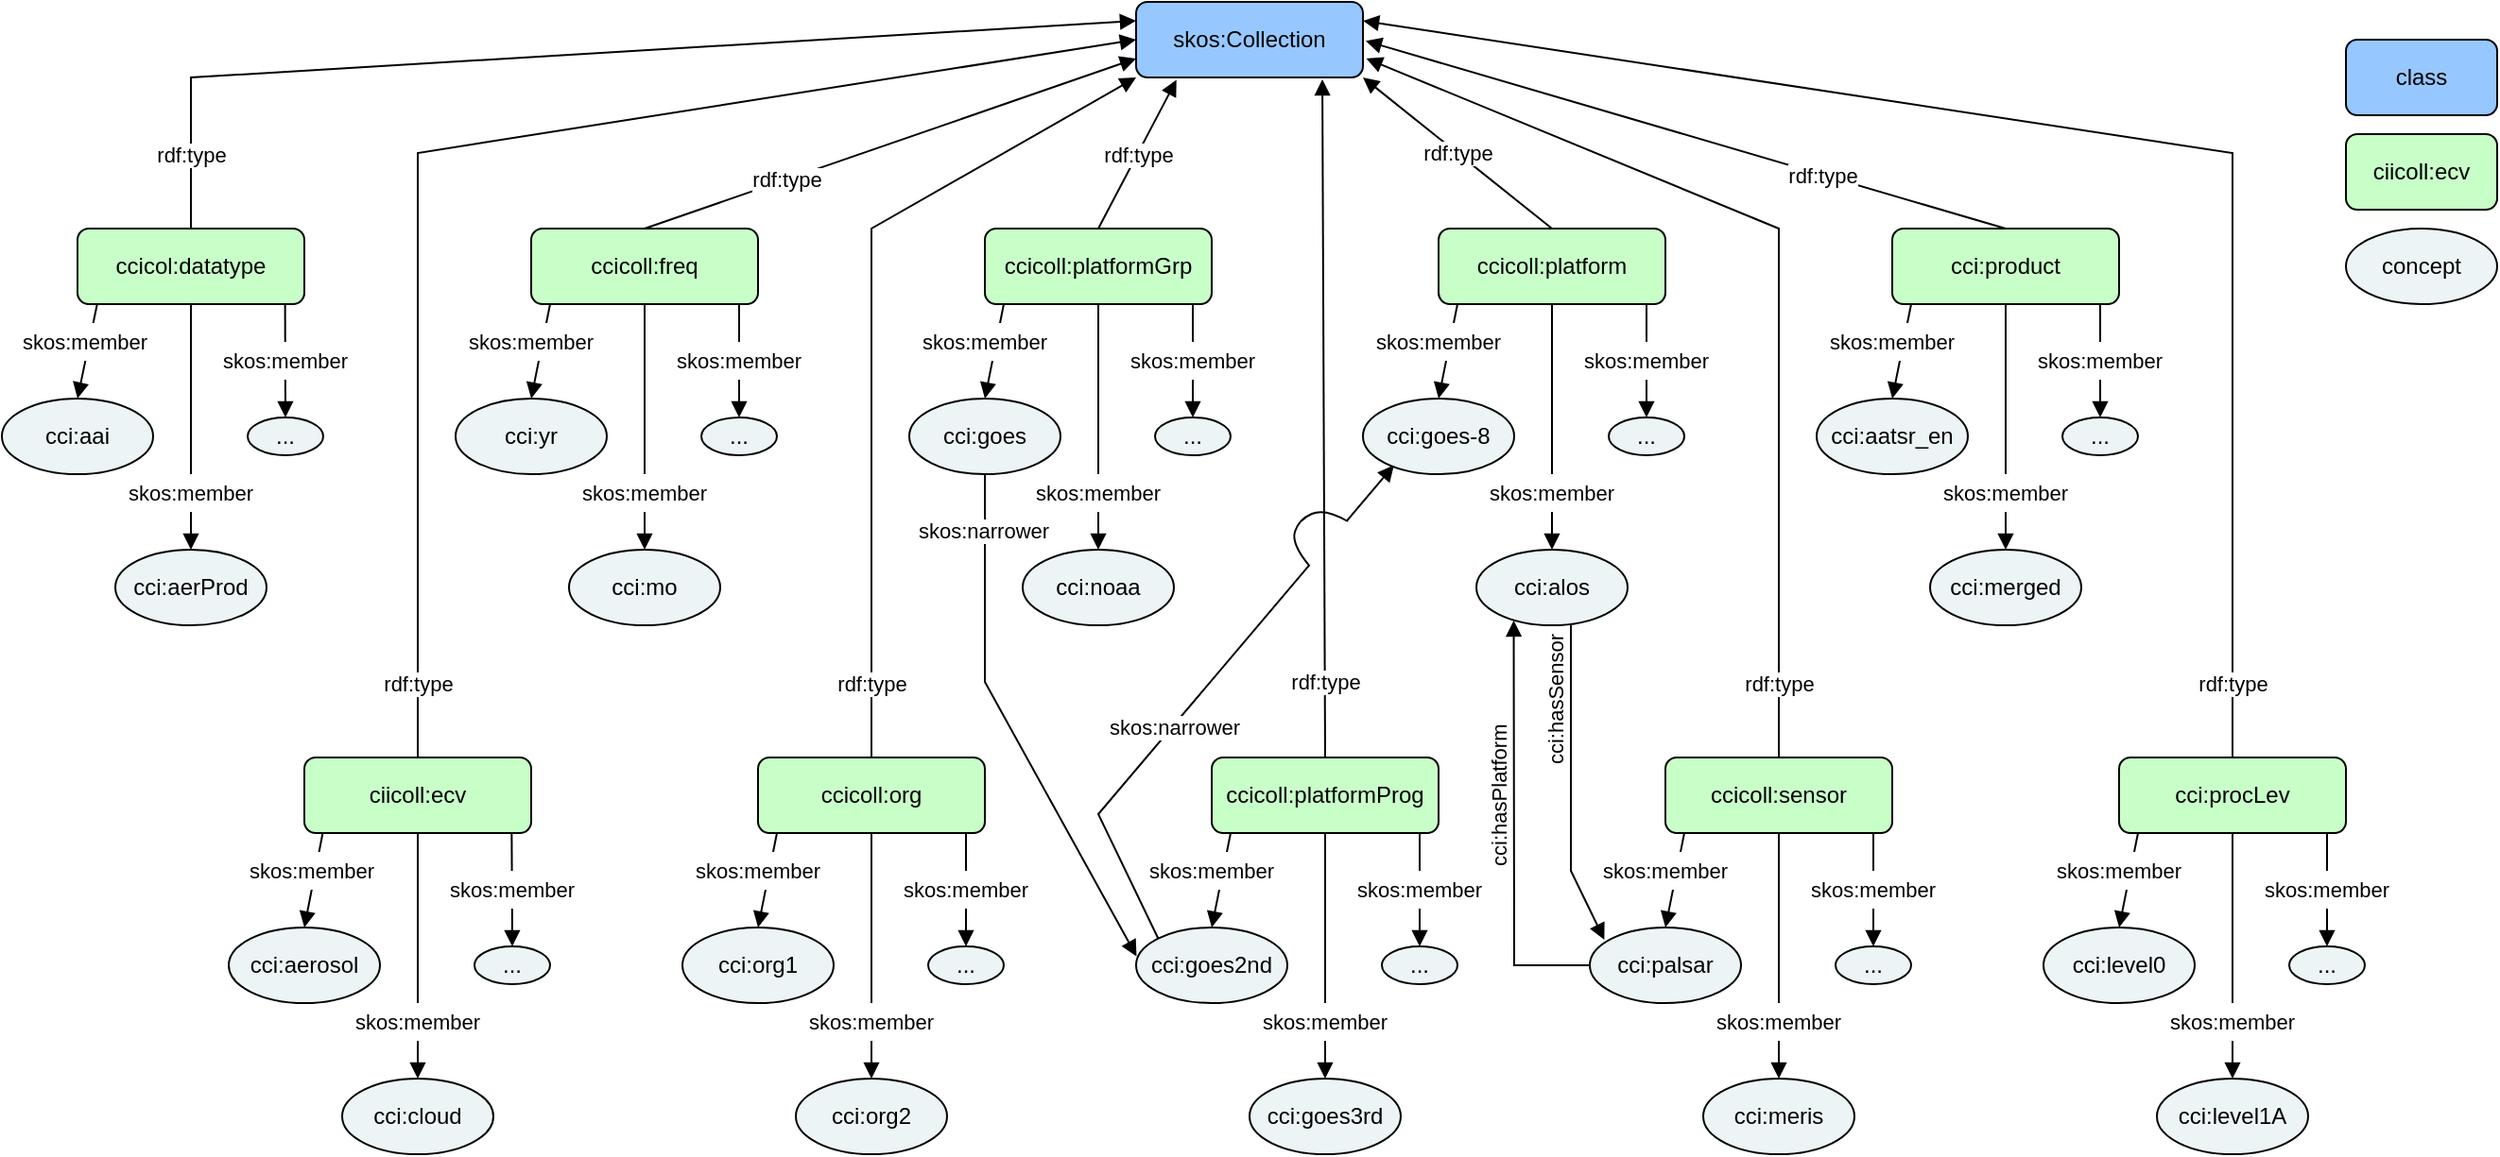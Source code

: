 <mxfile version="26.0.4">
  <diagram name="Page-1" id="fe-s1pJZxnSEh3EJl0vz">
    <mxGraphModel dx="330" dy="236" grid="1" gridSize="10" guides="1" tooltips="1" connect="1" arrows="1" fold="1" page="1" pageScale="1" pageWidth="827" pageHeight="1169" math="0" shadow="0">
      <root>
        <mxCell id="0" />
        <mxCell id="1" parent="0" />
        <mxCell id="W_-8isnoSscy5vpfYAB7-23" value="" style="endArrow=block;html=1;rounded=0;endFill=1;entryX=0.205;entryY=0.882;entryDx=0;entryDy=0;entryPerimeter=0;exitX=0;exitY=0;exitDx=0;exitDy=0;" parent="1" source="omx6cYXq1KbR5YKUjZEp-150" target="omx6cYXq1KbR5YKUjZEp-126" edge="1">
          <mxGeometry width="50" height="50" relative="1" as="geometry">
            <mxPoint x="730" y="340" as="sourcePoint" />
            <mxPoint x="780" y="290" as="targetPoint" />
            <Array as="points">
              <mxPoint x="620" y="430" />
            </Array>
          </mxGeometry>
        </mxCell>
        <mxCell id="W_-8isnoSscy5vpfYAB7-24" value="skos:narrower" style="edgeLabel;html=1;align=center;verticalAlign=middle;resizable=0;points=[];" parent="W_-8isnoSscy5vpfYAB7-23" vertex="1" connectable="0">
          <mxGeometry x="-0.211" y="1" relative="1" as="geometry">
            <mxPoint x="7" y="-6" as="offset" />
          </mxGeometry>
        </mxCell>
        <mxCell id="N7P13DJSQ68SJPg9iMyU-1" value="" style="rounded=0;whiteSpace=wrap;html=1;strokeColor=#FFFFFF;rotation=40;" parent="1" vertex="1">
          <mxGeometry x="736.57" y="271.78" width="10.43" height="30" as="geometry" />
        </mxCell>
        <mxCell id="omx6cYXq1KbR5YKUjZEp-2" value="skos:Collection" style="rounded=1;whiteSpace=wrap;html=1;fillColor=light-dark(#96c8ff, #214c7b);" parent="1" vertex="1">
          <mxGeometry x="640" width="120" height="40" as="geometry" />
        </mxCell>
        <mxCell id="omx6cYXq1KbR5YKUjZEp-167" value="" style="group" parent="1" vertex="1" connectable="0">
          <mxGeometry x="160" y="400" width="190" height="210" as="geometry" />
        </mxCell>
        <mxCell id="omx6cYXq1KbR5YKUjZEp-4" value="ciicoll:ecv" style="rounded=1;whiteSpace=wrap;html=1;fillColor=light-dark(#c8ffc8, #1f2f1e);strokeColor=light-dark(#000000, #446e2c);" parent="omx6cYXq1KbR5YKUjZEp-167" vertex="1">
          <mxGeometry x="40" width="120" height="40" as="geometry" />
        </mxCell>
        <mxCell id="omx6cYXq1KbR5YKUjZEp-92" value="" style="endArrow=block;html=1;rounded=0;entryX=0.5;entryY=0;entryDx=0;entryDy=0;endFill=1;exitX=0.914;exitY=0.992;exitDx=0;exitDy=0;exitPerimeter=0;" parent="omx6cYXq1KbR5YKUjZEp-167" source="omx6cYXq1KbR5YKUjZEp-4" target="omx6cYXq1KbR5YKUjZEp-89" edge="1">
          <mxGeometry width="50" height="50" relative="1" as="geometry">
            <mxPoint x="143" y="40" as="sourcePoint" />
            <mxPoint x="130" y="90" as="targetPoint" />
          </mxGeometry>
        </mxCell>
        <mxCell id="omx6cYXq1KbR5YKUjZEp-91" value="" style="endArrow=block;html=1;rounded=0;exitX=0.5;exitY=1;exitDx=0;exitDy=0;entryX=0.5;entryY=0;entryDx=0;entryDy=0;endFill=1;" parent="omx6cYXq1KbR5YKUjZEp-167" source="omx6cYXq1KbR5YKUjZEp-4" target="omx6cYXq1KbR5YKUjZEp-87" edge="1">
          <mxGeometry width="50" height="50" relative="1" as="geometry">
            <mxPoint x="63" y="50" as="sourcePoint" />
            <mxPoint x="50" y="100" as="targetPoint" />
            <Array as="points" />
          </mxGeometry>
        </mxCell>
        <mxCell id="omx6cYXq1KbR5YKUjZEp-90" value="" style="endArrow=block;html=1;rounded=0;entryX=0.5;entryY=0;entryDx=0;entryDy=0;endFill=1;exitX=0.081;exitY=1;exitDx=0;exitDy=0;exitPerimeter=0;" parent="omx6cYXq1KbR5YKUjZEp-167" source="omx6cYXq1KbR5YKUjZEp-4" target="omx6cYXq1KbR5YKUjZEp-88" edge="1">
          <mxGeometry width="50" height="50" relative="1" as="geometry">
            <mxPoint x="50" y="60" as="sourcePoint" />
            <mxPoint x="680" y="260" as="targetPoint" />
          </mxGeometry>
        </mxCell>
        <mxCell id="omx6cYXq1KbR5YKUjZEp-86" value="" style="group" parent="omx6cYXq1KbR5YKUjZEp-167" vertex="1" connectable="0">
          <mxGeometry y="50" width="190" height="160" as="geometry" />
        </mxCell>
        <mxCell id="omx6cYXq1KbR5YKUjZEp-87" value="cci:cloud" style="ellipse;whiteSpace=wrap;html=1;fillColor=light-dark(#edf4f6, #ededed);" parent="omx6cYXq1KbR5YKUjZEp-86" vertex="1">
          <mxGeometry x="60" y="120" width="80" height="40" as="geometry" />
        </mxCell>
        <mxCell id="omx6cYXq1KbR5YKUjZEp-88" value="cci:aerosol" style="ellipse;whiteSpace=wrap;html=1;fillColor=light-dark(#edf4f6, #ededed);" parent="omx6cYXq1KbR5YKUjZEp-86" vertex="1">
          <mxGeometry y="40" width="80" height="40" as="geometry" />
        </mxCell>
        <mxCell id="omx6cYXq1KbR5YKUjZEp-89" value="..." style="ellipse;whiteSpace=wrap;html=1;fillColor=light-dark(#edf4f6, #ededed);" parent="omx6cYXq1KbR5YKUjZEp-86" vertex="1">
          <mxGeometry x="130" y="50" width="40" height="20" as="geometry" />
        </mxCell>
        <mxCell id="omx6cYXq1KbR5YKUjZEp-93" value="&lt;font style=&quot;font-size: 11px;&quot;&gt;skos:member&lt;/font&gt;" style="text;html=1;align=center;verticalAlign=middle;whiteSpace=wrap;rounded=0;fillColor=default;" parent="omx6cYXq1KbR5YKUjZEp-86" vertex="1">
          <mxGeometry x="4" width="80" height="20" as="geometry" />
        </mxCell>
        <mxCell id="omx6cYXq1KbR5YKUjZEp-94" value="&lt;font style=&quot;font-size: 11px;&quot;&gt;skos:member&lt;/font&gt;" style="text;html=1;align=center;verticalAlign=middle;whiteSpace=wrap;rounded=0;fillColor=default;" parent="omx6cYXq1KbR5YKUjZEp-86" vertex="1">
          <mxGeometry x="110" y="10" width="80" height="20" as="geometry" />
        </mxCell>
        <mxCell id="omx6cYXq1KbR5YKUjZEp-95" value="&lt;font style=&quot;font-size: 11px;&quot;&gt;skos:member&lt;/font&gt;" style="text;html=1;align=center;verticalAlign=middle;whiteSpace=wrap;rounded=0;fillColor=default;" parent="omx6cYXq1KbR5YKUjZEp-86" vertex="1">
          <mxGeometry x="60" y="80" width="80" height="20" as="geometry" />
        </mxCell>
        <mxCell id="omx6cYXq1KbR5YKUjZEp-168" value="" style="group" parent="1" vertex="1" connectable="0">
          <mxGeometry x="280" y="120" width="190" height="210" as="geometry" />
        </mxCell>
        <mxCell id="omx6cYXq1KbR5YKUjZEp-5" value="ccicoll:freq" style="rounded=1;whiteSpace=wrap;html=1;fillColor=light-dark(#c8ffc8, #1f2f1e);" parent="omx6cYXq1KbR5YKUjZEp-168" vertex="1">
          <mxGeometry x="40" width="120" height="40" as="geometry" />
        </mxCell>
        <mxCell id="omx6cYXq1KbR5YKUjZEp-108" value="" style="group" parent="omx6cYXq1KbR5YKUjZEp-168" vertex="1" connectable="0">
          <mxGeometry y="40" width="190" height="170" as="geometry" />
        </mxCell>
        <mxCell id="omx6cYXq1KbR5YKUjZEp-101" value="" style="endArrow=block;html=1;rounded=0;entryX=0.5;entryY=0;entryDx=0;entryDy=0;endFill=1;" parent="omx6cYXq1KbR5YKUjZEp-108" target="omx6cYXq1KbR5YKUjZEp-97" edge="1">
          <mxGeometry width="50" height="50" relative="1" as="geometry">
            <mxPoint x="100" as="sourcePoint" />
            <mxPoint x="50" y="60" as="targetPoint" />
            <Array as="points" />
          </mxGeometry>
        </mxCell>
        <mxCell id="omx6cYXq1KbR5YKUjZEp-102" value="" style="endArrow=block;html=1;rounded=0;entryX=0.5;entryY=0;entryDx=0;entryDy=0;endFill=1;" parent="omx6cYXq1KbR5YKUjZEp-108" target="omx6cYXq1KbR5YKUjZEp-99" edge="1">
          <mxGeometry width="50" height="50" relative="1" as="geometry">
            <mxPoint x="150" as="sourcePoint" />
            <mxPoint x="130" y="50" as="targetPoint" />
          </mxGeometry>
        </mxCell>
        <mxCell id="omx6cYXq1KbR5YKUjZEp-96" value="" style="group" parent="omx6cYXq1KbR5YKUjZEp-108" vertex="1" connectable="0">
          <mxGeometry y="10" width="190" height="160" as="geometry" />
        </mxCell>
        <mxCell id="omx6cYXq1KbR5YKUjZEp-97" value="cci:mo" style="ellipse;whiteSpace=wrap;html=1;fillColor=light-dark(#edf4f6, #ededed);" parent="omx6cYXq1KbR5YKUjZEp-96" vertex="1">
          <mxGeometry x="60" y="120" width="80" height="40" as="geometry" />
        </mxCell>
        <mxCell id="omx6cYXq1KbR5YKUjZEp-98" value="cci:yr" style="ellipse;whiteSpace=wrap;html=1;fillColor=light-dark(#edf4f6, #ededed);" parent="omx6cYXq1KbR5YKUjZEp-96" vertex="1">
          <mxGeometry y="40" width="80" height="40" as="geometry" />
        </mxCell>
        <mxCell id="omx6cYXq1KbR5YKUjZEp-99" value="..." style="ellipse;whiteSpace=wrap;html=1;fillColor=light-dark(#edf4f6, #ededed);" parent="omx6cYXq1KbR5YKUjZEp-96" vertex="1">
          <mxGeometry x="130" y="50" width="40" height="20" as="geometry" />
        </mxCell>
        <mxCell id="omx6cYXq1KbR5YKUjZEp-104" value="&lt;font style=&quot;font-size: 11px;&quot;&gt;skos:member&lt;/font&gt;" style="text;html=1;align=center;verticalAlign=middle;whiteSpace=wrap;rounded=0;fillColor=default;" parent="omx6cYXq1KbR5YKUjZEp-96" vertex="1">
          <mxGeometry x="110" y="10" width="80" height="20" as="geometry" />
        </mxCell>
        <mxCell id="omx6cYXq1KbR5YKUjZEp-105" value="&lt;font style=&quot;font-size: 11px;&quot;&gt;skos:member&lt;/font&gt;" style="text;html=1;align=center;verticalAlign=middle;whiteSpace=wrap;rounded=0;fillColor=default;" parent="omx6cYXq1KbR5YKUjZEp-96" vertex="1">
          <mxGeometry x="60" y="80" width="80" height="20" as="geometry" />
        </mxCell>
        <mxCell id="omx6cYXq1KbR5YKUjZEp-143" value="" style="endArrow=none;html=1;rounded=0;endFill=0;startArrow=block;startFill=1;" parent="omx6cYXq1KbR5YKUjZEp-96" edge="1">
          <mxGeometry width="50" height="50" relative="1" as="geometry">
            <mxPoint x="40" y="40" as="sourcePoint" />
            <mxPoint x="50" y="-10" as="targetPoint" />
          </mxGeometry>
        </mxCell>
        <mxCell id="omx6cYXq1KbR5YKUjZEp-103" value="&lt;font style=&quot;font-size: 11px;&quot;&gt;skos:member&lt;/font&gt;" style="text;html=1;align=center;verticalAlign=middle;whiteSpace=wrap;rounded=0;fillColor=default;" parent="omx6cYXq1KbR5YKUjZEp-96" vertex="1">
          <mxGeometry width="80" height="20" as="geometry" />
        </mxCell>
        <mxCell id="omx6cYXq1KbR5YKUjZEp-169" value="" style="group" parent="1" vertex="1" connectable="0">
          <mxGeometry x="400" y="400" width="190" height="210" as="geometry" />
        </mxCell>
        <mxCell id="omx6cYXq1KbR5YKUjZEp-6" value="ccicoll:org" style="rounded=1;whiteSpace=wrap;html=1;fillColor=light-dark(#c8ffc8, #ededed);" parent="omx6cYXq1KbR5YKUjZEp-169" vertex="1">
          <mxGeometry x="40" width="120" height="40" as="geometry" />
        </mxCell>
        <mxCell id="omx6cYXq1KbR5YKUjZEp-109" value="" style="group" parent="omx6cYXq1KbR5YKUjZEp-169" vertex="1" connectable="0">
          <mxGeometry y="40" width="190" height="170" as="geometry" />
        </mxCell>
        <mxCell id="omx6cYXq1KbR5YKUjZEp-110" value="" style="endArrow=block;html=1;rounded=0;entryX=0.5;entryY=0;entryDx=0;entryDy=0;endFill=1;" parent="omx6cYXq1KbR5YKUjZEp-109" target="omx6cYXq1KbR5YKUjZEp-114" edge="1">
          <mxGeometry width="50" height="50" relative="1" as="geometry">
            <mxPoint x="100" as="sourcePoint" />
            <mxPoint x="50" y="60" as="targetPoint" />
            <Array as="points" />
          </mxGeometry>
        </mxCell>
        <mxCell id="omx6cYXq1KbR5YKUjZEp-111" value="" style="endArrow=block;html=1;rounded=0;entryX=0.5;entryY=0;entryDx=0;entryDy=0;endFill=1;" parent="omx6cYXq1KbR5YKUjZEp-109" target="omx6cYXq1KbR5YKUjZEp-116" edge="1">
          <mxGeometry width="50" height="50" relative="1" as="geometry">
            <mxPoint x="150" as="sourcePoint" />
            <mxPoint x="130" y="50" as="targetPoint" />
          </mxGeometry>
        </mxCell>
        <mxCell id="omx6cYXq1KbR5YKUjZEp-112" value="" style="endArrow=block;html=1;rounded=0;entryX=0.5;entryY=0;entryDx=0;entryDy=0;endFill=1;" parent="omx6cYXq1KbR5YKUjZEp-109" target="omx6cYXq1KbR5YKUjZEp-115" edge="1">
          <mxGeometry width="50" height="50" relative="1" as="geometry">
            <mxPoint x="50" as="sourcePoint" />
            <mxPoint x="680" y="220" as="targetPoint" />
          </mxGeometry>
        </mxCell>
        <mxCell id="omx6cYXq1KbR5YKUjZEp-113" value="" style="group" parent="omx6cYXq1KbR5YKUjZEp-109" vertex="1" connectable="0">
          <mxGeometry y="10" width="190" height="160" as="geometry" />
        </mxCell>
        <mxCell id="omx6cYXq1KbR5YKUjZEp-114" value="cci:org2" style="ellipse;whiteSpace=wrap;html=1;fillColor=light-dark(#edf4f6, #ededed);" parent="omx6cYXq1KbR5YKUjZEp-113" vertex="1">
          <mxGeometry x="60" y="120" width="80" height="40" as="geometry" />
        </mxCell>
        <mxCell id="omx6cYXq1KbR5YKUjZEp-115" value="cci:org1" style="ellipse;whiteSpace=wrap;html=1;fillColor=light-dark(#edf4f6, #ededed);" parent="omx6cYXq1KbR5YKUjZEp-113" vertex="1">
          <mxGeometry y="40" width="80" height="40" as="geometry" />
        </mxCell>
        <mxCell id="omx6cYXq1KbR5YKUjZEp-116" value="..." style="ellipse;whiteSpace=wrap;html=1;fillColor=light-dark(#edf4f6, #ededed);" parent="omx6cYXq1KbR5YKUjZEp-113" vertex="1">
          <mxGeometry x="130" y="50" width="40" height="20" as="geometry" />
        </mxCell>
        <mxCell id="omx6cYXq1KbR5YKUjZEp-117" value="&lt;font style=&quot;font-size: 11px;&quot;&gt;skos:member&lt;/font&gt;" style="text;html=1;align=center;verticalAlign=middle;whiteSpace=wrap;rounded=0;fillColor=default;" parent="omx6cYXq1KbR5YKUjZEp-113" vertex="1">
          <mxGeometry width="80" height="20" as="geometry" />
        </mxCell>
        <mxCell id="omx6cYXq1KbR5YKUjZEp-118" value="&lt;font style=&quot;font-size: 11px;&quot;&gt;skos:member&lt;/font&gt;" style="text;html=1;align=center;verticalAlign=middle;whiteSpace=wrap;rounded=0;fillColor=default;" parent="omx6cYXq1KbR5YKUjZEp-113" vertex="1">
          <mxGeometry x="110" y="10" width="80" height="20" as="geometry" />
        </mxCell>
        <mxCell id="omx6cYXq1KbR5YKUjZEp-119" value="&lt;font style=&quot;font-size: 11px;&quot;&gt;skos:member&lt;/font&gt;" style="text;html=1;align=center;verticalAlign=middle;whiteSpace=wrap;rounded=0;fillColor=default;" parent="omx6cYXq1KbR5YKUjZEp-113" vertex="1">
          <mxGeometry x="60" y="80" width="80" height="20" as="geometry" />
        </mxCell>
        <mxCell id="omx6cYXq1KbR5YKUjZEp-170" value="" style="group" parent="1" vertex="1" connectable="0">
          <mxGeometry x="760" y="120" width="190" height="210" as="geometry" />
        </mxCell>
        <mxCell id="omx6cYXq1KbR5YKUjZEp-9" value="ccicoll:platform" style="rounded=1;whiteSpace=wrap;html=1;fillColor=light-dark(#c8ffc8, #ededed);" parent="omx6cYXq1KbR5YKUjZEp-170" vertex="1">
          <mxGeometry x="40" width="120" height="40" as="geometry" />
        </mxCell>
        <mxCell id="omx6cYXq1KbR5YKUjZEp-120" value="" style="group" parent="omx6cYXq1KbR5YKUjZEp-170" vertex="1" connectable="0">
          <mxGeometry y="40" width="190" height="170" as="geometry" />
        </mxCell>
        <mxCell id="omx6cYXq1KbR5YKUjZEp-121" value="" style="endArrow=block;html=1;rounded=0;entryX=0.5;entryY=0;entryDx=0;entryDy=0;endFill=1;" parent="omx6cYXq1KbR5YKUjZEp-120" target="omx6cYXq1KbR5YKUjZEp-125" edge="1">
          <mxGeometry width="50" height="50" relative="1" as="geometry">
            <mxPoint x="100" as="sourcePoint" />
            <mxPoint x="50" y="60" as="targetPoint" />
            <Array as="points" />
          </mxGeometry>
        </mxCell>
        <mxCell id="omx6cYXq1KbR5YKUjZEp-122" value="" style="endArrow=block;html=1;rounded=0;entryX=0.5;entryY=0;entryDx=0;entryDy=0;endFill=1;" parent="omx6cYXq1KbR5YKUjZEp-120" target="omx6cYXq1KbR5YKUjZEp-127" edge="1">
          <mxGeometry width="50" height="50" relative="1" as="geometry">
            <mxPoint x="150" as="sourcePoint" />
            <mxPoint x="130" y="50" as="targetPoint" />
          </mxGeometry>
        </mxCell>
        <mxCell id="omx6cYXq1KbR5YKUjZEp-123" value="" style="endArrow=block;html=1;rounded=0;entryX=0.5;entryY=0;entryDx=0;entryDy=0;endFill=1;" parent="omx6cYXq1KbR5YKUjZEp-120" target="omx6cYXq1KbR5YKUjZEp-126" edge="1">
          <mxGeometry width="50" height="50" relative="1" as="geometry">
            <mxPoint x="50" as="sourcePoint" />
            <mxPoint x="680" y="220" as="targetPoint" />
          </mxGeometry>
        </mxCell>
        <mxCell id="omx6cYXq1KbR5YKUjZEp-124" value="" style="group" parent="omx6cYXq1KbR5YKUjZEp-120" vertex="1" connectable="0">
          <mxGeometry y="10" width="190" height="160" as="geometry" />
        </mxCell>
        <mxCell id="omx6cYXq1KbR5YKUjZEp-125" value="cci:alos" style="ellipse;whiteSpace=wrap;html=1;fillColor=light-dark(#edf4f6, #ededed);" parent="omx6cYXq1KbR5YKUjZEp-124" vertex="1">
          <mxGeometry x="60" y="120" width="80" height="40" as="geometry" />
        </mxCell>
        <mxCell id="omx6cYXq1KbR5YKUjZEp-126" value="cci:goes-8" style="ellipse;whiteSpace=wrap;html=1;fillColor=light-dark(#edf4f6, #ededed);" parent="omx6cYXq1KbR5YKUjZEp-124" vertex="1">
          <mxGeometry y="40" width="80" height="40" as="geometry" />
        </mxCell>
        <mxCell id="omx6cYXq1KbR5YKUjZEp-127" value="..." style="ellipse;whiteSpace=wrap;html=1;fillColor=light-dark(#edf4f6, #ededed);" parent="omx6cYXq1KbR5YKUjZEp-124" vertex="1">
          <mxGeometry x="130" y="50" width="40" height="20" as="geometry" />
        </mxCell>
        <mxCell id="omx6cYXq1KbR5YKUjZEp-128" value="&lt;font style=&quot;font-size: 11px;&quot;&gt;skos:member&lt;/font&gt;" style="text;html=1;align=center;verticalAlign=middle;whiteSpace=wrap;rounded=0;fillColor=default;" parent="omx6cYXq1KbR5YKUjZEp-124" vertex="1">
          <mxGeometry width="80" height="20" as="geometry" />
        </mxCell>
        <mxCell id="omx6cYXq1KbR5YKUjZEp-129" value="&lt;font style=&quot;font-size: 11px;&quot;&gt;skos:member&lt;/font&gt;" style="text;html=1;align=center;verticalAlign=middle;whiteSpace=wrap;rounded=0;fillColor=default;" parent="omx6cYXq1KbR5YKUjZEp-124" vertex="1">
          <mxGeometry x="110" y="10" width="80" height="20" as="geometry" />
        </mxCell>
        <mxCell id="omx6cYXq1KbR5YKUjZEp-130" value="&lt;font style=&quot;font-size: 11px;&quot;&gt;skos:member&lt;/font&gt;" style="text;html=1;align=center;verticalAlign=middle;whiteSpace=wrap;rounded=0;fillColor=default;" parent="omx6cYXq1KbR5YKUjZEp-124" vertex="1">
          <mxGeometry x="60" y="80" width="80" height="20" as="geometry" />
        </mxCell>
        <mxCell id="omx6cYXq1KbR5YKUjZEp-171" value="" style="group" parent="1" vertex="1" connectable="0">
          <mxGeometry x="520" y="120" width="190" height="210" as="geometry" />
        </mxCell>
        <mxCell id="omx6cYXq1KbR5YKUjZEp-7" value="ccicoll:platformGrp" style="rounded=1;whiteSpace=wrap;html=1;fillColor=light-dark(#c8ffc8, #ededed);" parent="omx6cYXq1KbR5YKUjZEp-171" vertex="1">
          <mxGeometry x="40" width="120" height="40" as="geometry" />
        </mxCell>
        <mxCell id="omx6cYXq1KbR5YKUjZEp-131" value="" style="group" parent="omx6cYXq1KbR5YKUjZEp-171" vertex="1" connectable="0">
          <mxGeometry y="40" width="190" height="170" as="geometry" />
        </mxCell>
        <mxCell id="omx6cYXq1KbR5YKUjZEp-132" value="" style="endArrow=block;html=1;rounded=0;entryX=0.5;entryY=0;entryDx=0;entryDy=0;endFill=1;" parent="omx6cYXq1KbR5YKUjZEp-131" target="omx6cYXq1KbR5YKUjZEp-136" edge="1">
          <mxGeometry width="50" height="50" relative="1" as="geometry">
            <mxPoint x="100" as="sourcePoint" />
            <mxPoint x="50" y="60" as="targetPoint" />
            <Array as="points" />
          </mxGeometry>
        </mxCell>
        <mxCell id="omx6cYXq1KbR5YKUjZEp-133" value="" style="endArrow=block;html=1;rounded=0;entryX=0.5;entryY=0;entryDx=0;entryDy=0;endFill=1;" parent="omx6cYXq1KbR5YKUjZEp-131" target="omx6cYXq1KbR5YKUjZEp-138" edge="1">
          <mxGeometry width="50" height="50" relative="1" as="geometry">
            <mxPoint x="150" as="sourcePoint" />
            <mxPoint x="130" y="50" as="targetPoint" />
          </mxGeometry>
        </mxCell>
        <mxCell id="omx6cYXq1KbR5YKUjZEp-134" value="" style="endArrow=block;html=1;rounded=0;entryX=0.5;entryY=0;entryDx=0;entryDy=0;endFill=1;" parent="omx6cYXq1KbR5YKUjZEp-131" target="omx6cYXq1KbR5YKUjZEp-137" edge="1">
          <mxGeometry width="50" height="50" relative="1" as="geometry">
            <mxPoint x="50" as="sourcePoint" />
            <mxPoint x="680" y="220" as="targetPoint" />
          </mxGeometry>
        </mxCell>
        <mxCell id="omx6cYXq1KbR5YKUjZEp-135" value="" style="group" parent="omx6cYXq1KbR5YKUjZEp-131" vertex="1" connectable="0">
          <mxGeometry y="10" width="190" height="160" as="geometry" />
        </mxCell>
        <mxCell id="omx6cYXq1KbR5YKUjZEp-136" value="cci:noaa" style="ellipse;whiteSpace=wrap;html=1;fillColor=light-dark(#edf4f6, #ededed);" parent="omx6cYXq1KbR5YKUjZEp-135" vertex="1">
          <mxGeometry x="60" y="120" width="80" height="40" as="geometry" />
        </mxCell>
        <mxCell id="omx6cYXq1KbR5YKUjZEp-137" value="cci:goes" style="ellipse;whiteSpace=wrap;html=1;fillColor=light-dark(#edf4f6, #ededed);" parent="omx6cYXq1KbR5YKUjZEp-135" vertex="1">
          <mxGeometry y="40" width="80" height="40" as="geometry" />
        </mxCell>
        <mxCell id="omx6cYXq1KbR5YKUjZEp-138" value="..." style="ellipse;whiteSpace=wrap;html=1;fillColor=light-dark(#edf4f6, #ededed);" parent="omx6cYXq1KbR5YKUjZEp-135" vertex="1">
          <mxGeometry x="130" y="50" width="40" height="20" as="geometry" />
        </mxCell>
        <mxCell id="omx6cYXq1KbR5YKUjZEp-139" value="&lt;font style=&quot;font-size: 11px;&quot;&gt;skos:member&lt;/font&gt;" style="text;html=1;align=center;verticalAlign=middle;whiteSpace=wrap;rounded=0;fillColor=default;" parent="omx6cYXq1KbR5YKUjZEp-135" vertex="1">
          <mxGeometry width="80" height="20" as="geometry" />
        </mxCell>
        <mxCell id="omx6cYXq1KbR5YKUjZEp-140" value="&lt;font style=&quot;font-size: 11px;&quot;&gt;skos:member&lt;/font&gt;" style="text;html=1;align=center;verticalAlign=middle;whiteSpace=wrap;rounded=0;fillColor=default;" parent="omx6cYXq1KbR5YKUjZEp-135" vertex="1">
          <mxGeometry x="110" y="10" width="80" height="20" as="geometry" />
        </mxCell>
        <mxCell id="omx6cYXq1KbR5YKUjZEp-141" value="&lt;font style=&quot;font-size: 11px;&quot;&gt;skos:member&lt;/font&gt;" style="text;html=1;align=center;verticalAlign=middle;whiteSpace=wrap;rounded=0;fillColor=default;" parent="omx6cYXq1KbR5YKUjZEp-135" vertex="1">
          <mxGeometry x="60" y="80" width="80" height="20" as="geometry" />
        </mxCell>
        <mxCell id="omx6cYXq1KbR5YKUjZEp-172" value="" style="group" parent="1" vertex="1" connectable="0">
          <mxGeometry x="640" y="400" width="190" height="210" as="geometry" />
        </mxCell>
        <mxCell id="omx6cYXq1KbR5YKUjZEp-8" value="ccicoll:platformProg" style="rounded=1;whiteSpace=wrap;html=1;fillColor=light-dark(#c8ffc8, #ededed);" parent="omx6cYXq1KbR5YKUjZEp-172" vertex="1">
          <mxGeometry x="40" width="120" height="40" as="geometry" />
        </mxCell>
        <mxCell id="omx6cYXq1KbR5YKUjZEp-144" value="" style="group" parent="omx6cYXq1KbR5YKUjZEp-172" vertex="1" connectable="0">
          <mxGeometry y="40" width="190" height="170" as="geometry" />
        </mxCell>
        <mxCell id="omx6cYXq1KbR5YKUjZEp-145" value="" style="endArrow=block;html=1;rounded=0;entryX=0.5;entryY=0;entryDx=0;entryDy=0;endFill=1;" parent="omx6cYXq1KbR5YKUjZEp-144" target="omx6cYXq1KbR5YKUjZEp-149" edge="1">
          <mxGeometry width="50" height="50" relative="1" as="geometry">
            <mxPoint x="100" as="sourcePoint" />
            <mxPoint x="50" y="60" as="targetPoint" />
            <Array as="points" />
          </mxGeometry>
        </mxCell>
        <mxCell id="omx6cYXq1KbR5YKUjZEp-146" value="" style="endArrow=block;html=1;rounded=0;entryX=0.5;entryY=0;entryDx=0;entryDy=0;endFill=1;" parent="omx6cYXq1KbR5YKUjZEp-144" target="omx6cYXq1KbR5YKUjZEp-151" edge="1">
          <mxGeometry width="50" height="50" relative="1" as="geometry">
            <mxPoint x="150" as="sourcePoint" />
            <mxPoint x="130" y="50" as="targetPoint" />
          </mxGeometry>
        </mxCell>
        <mxCell id="omx6cYXq1KbR5YKUjZEp-147" value="" style="endArrow=block;html=1;rounded=0;entryX=0.5;entryY=0;entryDx=0;entryDy=0;endFill=1;" parent="omx6cYXq1KbR5YKUjZEp-144" target="omx6cYXq1KbR5YKUjZEp-150" edge="1">
          <mxGeometry width="50" height="50" relative="1" as="geometry">
            <mxPoint x="50" as="sourcePoint" />
            <mxPoint x="680" y="220" as="targetPoint" />
          </mxGeometry>
        </mxCell>
        <mxCell id="omx6cYXq1KbR5YKUjZEp-148" value="" style="group" parent="omx6cYXq1KbR5YKUjZEp-144" vertex="1" connectable="0">
          <mxGeometry y="10" width="190" height="160" as="geometry" />
        </mxCell>
        <mxCell id="omx6cYXq1KbR5YKUjZEp-149" value="cci:goes3rd" style="ellipse;whiteSpace=wrap;html=1;fillColor=light-dark(#edf4f6, #ededed);" parent="omx6cYXq1KbR5YKUjZEp-148" vertex="1">
          <mxGeometry x="60" y="120" width="80" height="40" as="geometry" />
        </mxCell>
        <mxCell id="omx6cYXq1KbR5YKUjZEp-150" value="cci:goes2nd" style="ellipse;whiteSpace=wrap;html=1;fillColor=light-dark(#edf4f6, #ededed);" parent="omx6cYXq1KbR5YKUjZEp-148" vertex="1">
          <mxGeometry y="40" width="80" height="40" as="geometry" />
        </mxCell>
        <mxCell id="omx6cYXq1KbR5YKUjZEp-151" value="..." style="ellipse;whiteSpace=wrap;html=1;fillColor=light-dark(#edf4f6, #ededed);" parent="omx6cYXq1KbR5YKUjZEp-148" vertex="1">
          <mxGeometry x="130" y="50" width="40" height="20" as="geometry" />
        </mxCell>
        <mxCell id="omx6cYXq1KbR5YKUjZEp-152" value="&lt;font style=&quot;font-size: 11px;&quot;&gt;skos:member&lt;/font&gt;" style="text;html=1;align=center;verticalAlign=middle;whiteSpace=wrap;rounded=0;fillColor=default;" parent="omx6cYXq1KbR5YKUjZEp-148" vertex="1">
          <mxGeometry width="80" height="20" as="geometry" />
        </mxCell>
        <mxCell id="omx6cYXq1KbR5YKUjZEp-153" value="&lt;font style=&quot;font-size: 11px;&quot;&gt;skos:member&lt;/font&gt;" style="text;html=1;align=center;verticalAlign=middle;whiteSpace=wrap;rounded=0;fillColor=default;" parent="omx6cYXq1KbR5YKUjZEp-148" vertex="1">
          <mxGeometry x="110" y="10" width="80" height="20" as="geometry" />
        </mxCell>
        <mxCell id="omx6cYXq1KbR5YKUjZEp-154" value="&lt;font style=&quot;font-size: 11px;&quot;&gt;skos:member&lt;/font&gt;" style="text;html=1;align=center;verticalAlign=middle;whiteSpace=wrap;rounded=0;fillColor=default;" parent="omx6cYXq1KbR5YKUjZEp-148" vertex="1">
          <mxGeometry x="60" y="80" width="80" height="20" as="geometry" />
        </mxCell>
        <mxCell id="omx6cYXq1KbR5YKUjZEp-195" value="" style="group" parent="1" vertex="1" connectable="0">
          <mxGeometry x="1000" y="120" width="190" height="210" as="geometry" />
        </mxCell>
        <mxCell id="omx6cYXq1KbR5YKUjZEp-12" value="cci:product" style="rounded=1;whiteSpace=wrap;html=1;fillColor=light-dark(#c8ffc8, #ededed);" parent="omx6cYXq1KbR5YKUjZEp-195" vertex="1">
          <mxGeometry x="40" width="120" height="40" as="geometry" />
        </mxCell>
        <mxCell id="omx6cYXq1KbR5YKUjZEp-173" value="" style="group" parent="omx6cYXq1KbR5YKUjZEp-195" vertex="1" connectable="0">
          <mxGeometry y="40" width="190" height="170" as="geometry" />
        </mxCell>
        <mxCell id="omx6cYXq1KbR5YKUjZEp-174" value="" style="endArrow=block;html=1;rounded=0;entryX=0.5;entryY=0;entryDx=0;entryDy=0;endFill=1;" parent="omx6cYXq1KbR5YKUjZEp-173" target="omx6cYXq1KbR5YKUjZEp-178" edge="1">
          <mxGeometry width="50" height="50" relative="1" as="geometry">
            <mxPoint x="100" as="sourcePoint" />
            <mxPoint x="50" y="60" as="targetPoint" />
            <Array as="points" />
          </mxGeometry>
        </mxCell>
        <mxCell id="omx6cYXq1KbR5YKUjZEp-175" value="" style="endArrow=block;html=1;rounded=0;entryX=0.5;entryY=0;entryDx=0;entryDy=0;endFill=1;" parent="omx6cYXq1KbR5YKUjZEp-173" target="omx6cYXq1KbR5YKUjZEp-180" edge="1">
          <mxGeometry width="50" height="50" relative="1" as="geometry">
            <mxPoint x="150" as="sourcePoint" />
            <mxPoint x="130" y="50" as="targetPoint" />
          </mxGeometry>
        </mxCell>
        <mxCell id="omx6cYXq1KbR5YKUjZEp-176" value="" style="endArrow=block;html=1;rounded=0;entryX=0.5;entryY=0;entryDx=0;entryDy=0;endFill=1;" parent="omx6cYXq1KbR5YKUjZEp-173" target="omx6cYXq1KbR5YKUjZEp-179" edge="1">
          <mxGeometry width="50" height="50" relative="1" as="geometry">
            <mxPoint x="50" as="sourcePoint" />
            <mxPoint x="680" y="220" as="targetPoint" />
          </mxGeometry>
        </mxCell>
        <mxCell id="omx6cYXq1KbR5YKUjZEp-177" value="" style="group" parent="omx6cYXq1KbR5YKUjZEp-173" vertex="1" connectable="0">
          <mxGeometry y="10" width="190" height="160" as="geometry" />
        </mxCell>
        <mxCell id="omx6cYXq1KbR5YKUjZEp-178" value="cci:merged" style="ellipse;whiteSpace=wrap;html=1;fillColor=light-dark(#edf4f6, #ededed);" parent="omx6cYXq1KbR5YKUjZEp-177" vertex="1">
          <mxGeometry x="60" y="120" width="80" height="40" as="geometry" />
        </mxCell>
        <mxCell id="omx6cYXq1KbR5YKUjZEp-179" value="cci:aatsr_en" style="ellipse;whiteSpace=wrap;html=1;fillColor=light-dark(#edf4f6, #ededed);" parent="omx6cYXq1KbR5YKUjZEp-177" vertex="1">
          <mxGeometry y="40" width="80" height="40" as="geometry" />
        </mxCell>
        <mxCell id="omx6cYXq1KbR5YKUjZEp-180" value="..." style="ellipse;whiteSpace=wrap;html=1;fillColor=light-dark(#edf4f6, #ededed);" parent="omx6cYXq1KbR5YKUjZEp-177" vertex="1">
          <mxGeometry x="130" y="50" width="40" height="20" as="geometry" />
        </mxCell>
        <mxCell id="omx6cYXq1KbR5YKUjZEp-181" value="&lt;font style=&quot;font-size: 11px;&quot;&gt;skos:member&lt;/font&gt;" style="text;html=1;align=center;verticalAlign=middle;whiteSpace=wrap;rounded=0;fillColor=default;" parent="omx6cYXq1KbR5YKUjZEp-177" vertex="1">
          <mxGeometry width="80" height="20" as="geometry" />
        </mxCell>
        <mxCell id="omx6cYXq1KbR5YKUjZEp-182" value="&lt;font style=&quot;font-size: 11px;&quot;&gt;skos:member&lt;/font&gt;" style="text;html=1;align=center;verticalAlign=middle;whiteSpace=wrap;rounded=0;fillColor=default;" parent="omx6cYXq1KbR5YKUjZEp-177" vertex="1">
          <mxGeometry x="110" y="10" width="80" height="20" as="geometry" />
        </mxCell>
        <mxCell id="omx6cYXq1KbR5YKUjZEp-183" value="&lt;font style=&quot;font-size: 11px;&quot;&gt;skos:member&lt;/font&gt;" style="text;html=1;align=center;verticalAlign=middle;whiteSpace=wrap;rounded=0;fillColor=default;" parent="omx6cYXq1KbR5YKUjZEp-177" vertex="1">
          <mxGeometry x="60" y="80" width="80" height="20" as="geometry" />
        </mxCell>
        <mxCell id="omx6cYXq1KbR5YKUjZEp-196" value="" style="group" parent="1" vertex="1" connectable="0">
          <mxGeometry x="1120" y="400" width="190" height="210" as="geometry" />
        </mxCell>
        <mxCell id="omx6cYXq1KbR5YKUjZEp-11" value="cci:procLev" style="rounded=1;whiteSpace=wrap;html=1;fillColor=light-dark(#c8ffc8, #ededed);" parent="omx6cYXq1KbR5YKUjZEp-196" vertex="1">
          <mxGeometry x="40" width="120" height="40" as="geometry" />
        </mxCell>
        <mxCell id="omx6cYXq1KbR5YKUjZEp-184" value="" style="group" parent="omx6cYXq1KbR5YKUjZEp-196" vertex="1" connectable="0">
          <mxGeometry y="40" width="190" height="170" as="geometry" />
        </mxCell>
        <mxCell id="omx6cYXq1KbR5YKUjZEp-185" value="" style="endArrow=block;html=1;rounded=0;entryX=0.5;entryY=0;entryDx=0;entryDy=0;endFill=1;" parent="omx6cYXq1KbR5YKUjZEp-184" target="omx6cYXq1KbR5YKUjZEp-189" edge="1">
          <mxGeometry width="50" height="50" relative="1" as="geometry">
            <mxPoint x="100" as="sourcePoint" />
            <mxPoint x="50" y="60" as="targetPoint" />
            <Array as="points" />
          </mxGeometry>
        </mxCell>
        <mxCell id="omx6cYXq1KbR5YKUjZEp-186" value="" style="endArrow=block;html=1;rounded=0;entryX=0.5;entryY=0;entryDx=0;entryDy=0;endFill=1;" parent="omx6cYXq1KbR5YKUjZEp-184" target="omx6cYXq1KbR5YKUjZEp-191" edge="1">
          <mxGeometry width="50" height="50" relative="1" as="geometry">
            <mxPoint x="150" as="sourcePoint" />
            <mxPoint x="130" y="50" as="targetPoint" />
          </mxGeometry>
        </mxCell>
        <mxCell id="omx6cYXq1KbR5YKUjZEp-187" value="" style="endArrow=block;html=1;rounded=0;entryX=0.5;entryY=0;entryDx=0;entryDy=0;endFill=1;" parent="omx6cYXq1KbR5YKUjZEp-184" target="omx6cYXq1KbR5YKUjZEp-190" edge="1">
          <mxGeometry width="50" height="50" relative="1" as="geometry">
            <mxPoint x="50" as="sourcePoint" />
            <mxPoint x="680" y="220" as="targetPoint" />
          </mxGeometry>
        </mxCell>
        <mxCell id="omx6cYXq1KbR5YKUjZEp-188" value="" style="group" parent="omx6cYXq1KbR5YKUjZEp-184" vertex="1" connectable="0">
          <mxGeometry y="10" width="190" height="160" as="geometry" />
        </mxCell>
        <mxCell id="omx6cYXq1KbR5YKUjZEp-189" value="cci:level1A" style="ellipse;whiteSpace=wrap;html=1;fillColor=light-dark(#edf4f6, #ededed);" parent="omx6cYXq1KbR5YKUjZEp-188" vertex="1">
          <mxGeometry x="60" y="120" width="80" height="40" as="geometry" />
        </mxCell>
        <mxCell id="omx6cYXq1KbR5YKUjZEp-190" value="cci:level0" style="ellipse;whiteSpace=wrap;html=1;fillColor=light-dark(#edf4f6, #ededed);" parent="omx6cYXq1KbR5YKUjZEp-188" vertex="1">
          <mxGeometry y="40" width="80" height="40" as="geometry" />
        </mxCell>
        <mxCell id="omx6cYXq1KbR5YKUjZEp-191" value="..." style="ellipse;whiteSpace=wrap;html=1;fillColor=light-dark(#edf4f6, #ededed);" parent="omx6cYXq1KbR5YKUjZEp-188" vertex="1">
          <mxGeometry x="130" y="50" width="40" height="20" as="geometry" />
        </mxCell>
        <mxCell id="omx6cYXq1KbR5YKUjZEp-192" value="&lt;font style=&quot;font-size: 11px;&quot;&gt;skos:member&lt;/font&gt;" style="text;html=1;align=center;verticalAlign=middle;whiteSpace=wrap;rounded=0;fillColor=default;" parent="omx6cYXq1KbR5YKUjZEp-188" vertex="1">
          <mxGeometry width="80" height="20" as="geometry" />
        </mxCell>
        <mxCell id="omx6cYXq1KbR5YKUjZEp-193" value="&lt;font style=&quot;font-size: 11px;&quot;&gt;skos:member&lt;/font&gt;" style="text;html=1;align=center;verticalAlign=middle;whiteSpace=wrap;rounded=0;fillColor=default;" parent="omx6cYXq1KbR5YKUjZEp-188" vertex="1">
          <mxGeometry x="110" y="10" width="80" height="20" as="geometry" />
        </mxCell>
        <mxCell id="omx6cYXq1KbR5YKUjZEp-194" value="&lt;font style=&quot;font-size: 11px;&quot;&gt;skos:member&lt;/font&gt;" style="text;html=1;align=center;verticalAlign=middle;whiteSpace=wrap;rounded=0;fillColor=default;" parent="omx6cYXq1KbR5YKUjZEp-188" vertex="1">
          <mxGeometry x="60" y="80" width="80" height="20" as="geometry" />
        </mxCell>
        <mxCell id="omx6cYXq1KbR5YKUjZEp-197" value="" style="group" parent="1" vertex="1" connectable="0">
          <mxGeometry x="880" y="400" width="190" height="210" as="geometry" />
        </mxCell>
        <mxCell id="omx6cYXq1KbR5YKUjZEp-10" value="ccicoll:sensor" style="rounded=1;whiteSpace=wrap;html=1;fillColor=light-dark(#c8ffc8, #ededed);" parent="omx6cYXq1KbR5YKUjZEp-197" vertex="1">
          <mxGeometry x="40" width="120" height="40" as="geometry" />
        </mxCell>
        <mxCell id="omx6cYXq1KbR5YKUjZEp-155" value="" style="group" parent="omx6cYXq1KbR5YKUjZEp-197" vertex="1" connectable="0">
          <mxGeometry y="40" width="190" height="170" as="geometry" />
        </mxCell>
        <mxCell id="omx6cYXq1KbR5YKUjZEp-156" value="" style="endArrow=block;html=1;rounded=0;entryX=0.5;entryY=0;entryDx=0;entryDy=0;endFill=1;" parent="omx6cYXq1KbR5YKUjZEp-155" target="omx6cYXq1KbR5YKUjZEp-160" edge="1">
          <mxGeometry width="50" height="50" relative="1" as="geometry">
            <mxPoint x="100" as="sourcePoint" />
            <mxPoint x="50" y="60" as="targetPoint" />
            <Array as="points" />
          </mxGeometry>
        </mxCell>
        <mxCell id="omx6cYXq1KbR5YKUjZEp-157" value="" style="endArrow=block;html=1;rounded=0;entryX=0.5;entryY=0;entryDx=0;entryDy=0;endFill=1;" parent="omx6cYXq1KbR5YKUjZEp-155" target="omx6cYXq1KbR5YKUjZEp-162" edge="1">
          <mxGeometry width="50" height="50" relative="1" as="geometry">
            <mxPoint x="150" as="sourcePoint" />
            <mxPoint x="130" y="50" as="targetPoint" />
          </mxGeometry>
        </mxCell>
        <mxCell id="omx6cYXq1KbR5YKUjZEp-158" value="" style="endArrow=block;html=1;rounded=0;entryX=0.5;entryY=0;entryDx=0;entryDy=0;endFill=1;" parent="omx6cYXq1KbR5YKUjZEp-155" target="omx6cYXq1KbR5YKUjZEp-161" edge="1">
          <mxGeometry width="50" height="50" relative="1" as="geometry">
            <mxPoint x="50" as="sourcePoint" />
            <mxPoint x="680" y="220" as="targetPoint" />
          </mxGeometry>
        </mxCell>
        <mxCell id="omx6cYXq1KbR5YKUjZEp-159" value="" style="group" parent="omx6cYXq1KbR5YKUjZEp-155" vertex="1" connectable="0">
          <mxGeometry y="10" width="190" height="160" as="geometry" />
        </mxCell>
        <mxCell id="omx6cYXq1KbR5YKUjZEp-160" value="cci:meris" style="ellipse;whiteSpace=wrap;html=1;fillColor=light-dark(#edf4f6, #ededed);" parent="omx6cYXq1KbR5YKUjZEp-159" vertex="1">
          <mxGeometry x="60" y="120" width="80" height="40" as="geometry" />
        </mxCell>
        <mxCell id="omx6cYXq1KbR5YKUjZEp-161" value="cci:palsar" style="ellipse;whiteSpace=wrap;html=1;fillColor=light-dark(#edf4f6, #ededed);" parent="omx6cYXq1KbR5YKUjZEp-159" vertex="1">
          <mxGeometry y="40" width="80" height="40" as="geometry" />
        </mxCell>
        <mxCell id="omx6cYXq1KbR5YKUjZEp-162" value="..." style="ellipse;whiteSpace=wrap;html=1;fillColor=light-dark(#edf4f6, #ededed);" parent="omx6cYXq1KbR5YKUjZEp-159" vertex="1">
          <mxGeometry x="130" y="50" width="40" height="20" as="geometry" />
        </mxCell>
        <mxCell id="omx6cYXq1KbR5YKUjZEp-163" value="&lt;font style=&quot;font-size: 11px;&quot;&gt;skos:member&lt;/font&gt;" style="text;html=1;align=center;verticalAlign=middle;whiteSpace=wrap;rounded=0;fillColor=default;" parent="omx6cYXq1KbR5YKUjZEp-159" vertex="1">
          <mxGeometry width="80" height="20" as="geometry" />
        </mxCell>
        <mxCell id="omx6cYXq1KbR5YKUjZEp-164" value="&lt;font style=&quot;font-size: 11px;&quot;&gt;skos:member&lt;/font&gt;" style="text;html=1;align=center;verticalAlign=middle;whiteSpace=wrap;rounded=0;fillColor=default;" parent="omx6cYXq1KbR5YKUjZEp-159" vertex="1">
          <mxGeometry x="110" y="10" width="80" height="20" as="geometry" />
        </mxCell>
        <mxCell id="omx6cYXq1KbR5YKUjZEp-165" value="&lt;font style=&quot;font-size: 11px;&quot;&gt;skos:member&lt;/font&gt;" style="text;html=1;align=center;verticalAlign=middle;whiteSpace=wrap;rounded=0;fillColor=default;" parent="omx6cYXq1KbR5YKUjZEp-159" vertex="1">
          <mxGeometry x="60" y="80" width="80" height="20" as="geometry" />
        </mxCell>
        <mxCell id="omx6cYXq1KbR5YKUjZEp-198" value="" style="endArrow=block;html=1;rounded=0;entryX=0;entryY=0.5;entryDx=0;entryDy=0;endFill=1;exitX=0.5;exitY=0;exitDx=0;exitDy=0;" parent="1" source="omx6cYXq1KbR5YKUjZEp-4" target="omx6cYXq1KbR5YKUjZEp-2" edge="1">
          <mxGeometry width="50" height="50" relative="1" as="geometry">
            <mxPoint x="220" y="400" as="sourcePoint" />
            <mxPoint x="270" y="350" as="targetPoint" />
            <Array as="points">
              <mxPoint x="260" y="80" />
            </Array>
          </mxGeometry>
        </mxCell>
        <mxCell id="W_-8isnoSscy5vpfYAB7-1" value="rdf:type" style="edgeLabel;html=1;align=center;verticalAlign=middle;resizable=0;points=[];" parent="omx6cYXq1KbR5YKUjZEp-198" vertex="1" connectable="0">
          <mxGeometry x="-0.857" relative="1" as="geometry">
            <mxPoint y="11" as="offset" />
          </mxGeometry>
        </mxCell>
        <mxCell id="omx6cYXq1KbR5YKUjZEp-199" value="" style="endArrow=block;html=1;rounded=0;entryX=0;entryY=0.25;entryDx=0;entryDy=0;endFill=1;" parent="1" target="omx6cYXq1KbR5YKUjZEp-2" edge="1">
          <mxGeometry width="50" height="50" relative="1" as="geometry">
            <mxPoint x="140" y="120" as="sourcePoint" />
            <mxPoint x="190" y="70" as="targetPoint" />
            <Array as="points">
              <mxPoint x="140" y="40" />
            </Array>
          </mxGeometry>
        </mxCell>
        <mxCell id="omx6cYXq1KbR5YKUjZEp-200" value="rdf:type" style="edgeLabel;html=1;align=center;verticalAlign=middle;resizable=0;points=[];" parent="omx6cYXq1KbR5YKUjZEp-199" vertex="1" connectable="0">
          <mxGeometry x="-0.176" relative="1" as="geometry">
            <mxPoint x="-159" y="50" as="offset" />
          </mxGeometry>
        </mxCell>
        <mxCell id="omx6cYXq1KbR5YKUjZEp-203" value="" style="endArrow=block;html=1;rounded=0;entryX=0;entryY=1;entryDx=0;entryDy=0;endFill=1;" parent="1" target="omx6cYXq1KbR5YKUjZEp-2" edge="1">
          <mxGeometry width="50" height="50" relative="1" as="geometry">
            <mxPoint x="500" y="400" as="sourcePoint" />
            <mxPoint x="464" y="350" as="targetPoint" />
            <Array as="points">
              <mxPoint x="500" y="120" />
            </Array>
          </mxGeometry>
        </mxCell>
        <mxCell id="W_-8isnoSscy5vpfYAB7-3" value="rdf:type" style="edgeLabel;html=1;align=center;verticalAlign=middle;resizable=0;points=[];" parent="omx6cYXq1KbR5YKUjZEp-203" vertex="1" connectable="0">
          <mxGeometry x="-0.812" y="-1" relative="1" as="geometry">
            <mxPoint x="-1" y="2" as="offset" />
          </mxGeometry>
        </mxCell>
        <mxCell id="omx6cYXq1KbR5YKUjZEp-204" value="" style="endArrow=block;html=1;rounded=0;entryX=0;entryY=0.75;entryDx=0;entryDy=0;endFill=1;" parent="1" target="omx6cYXq1KbR5YKUjZEp-2" edge="1">
          <mxGeometry width="50" height="50" relative="1" as="geometry">
            <mxPoint x="380" y="120" as="sourcePoint" />
            <mxPoint x="630" y="370" as="targetPoint" />
            <Array as="points" />
          </mxGeometry>
        </mxCell>
        <mxCell id="W_-8isnoSscy5vpfYAB7-2" value="rdf:type" style="edgeLabel;html=1;align=center;verticalAlign=middle;resizable=0;points=[];" parent="omx6cYXq1KbR5YKUjZEp-204" vertex="1" connectable="0">
          <mxGeometry x="-0.416" relative="1" as="geometry">
            <mxPoint x="-1" as="offset" />
          </mxGeometry>
        </mxCell>
        <mxCell id="omx6cYXq1KbR5YKUjZEp-205" value="" style="endArrow=block;html=1;rounded=0;entryX=0.178;entryY=1.031;entryDx=0;entryDy=0;entryPerimeter=0;endFill=1;" parent="1" target="omx6cYXq1KbR5YKUjZEp-2" edge="1">
          <mxGeometry width="50" height="50" relative="1" as="geometry">
            <mxPoint x="620" y="120" as="sourcePoint" />
            <mxPoint x="630" y="370" as="targetPoint" />
          </mxGeometry>
        </mxCell>
        <mxCell id="W_-8isnoSscy5vpfYAB7-6" value="rdf:type" style="edgeLabel;html=1;align=center;verticalAlign=middle;resizable=0;points=[];" parent="omx6cYXq1KbR5YKUjZEp-205" vertex="1" connectable="0">
          <mxGeometry x="-0.0" relative="1" as="geometry">
            <mxPoint as="offset" />
          </mxGeometry>
        </mxCell>
        <mxCell id="omx6cYXq1KbR5YKUjZEp-206" value="" style="endArrow=block;html=1;rounded=0;entryX=0.821;entryY=1.025;entryDx=0;entryDy=0;entryPerimeter=0;exitX=0.5;exitY=0;exitDx=0;exitDy=0;endFill=1;" parent="1" source="omx6cYXq1KbR5YKUjZEp-8" target="omx6cYXq1KbR5YKUjZEp-2" edge="1">
          <mxGeometry width="50" height="50" relative="1" as="geometry">
            <mxPoint x="580" y="420" as="sourcePoint" />
            <mxPoint x="660" y="50" as="targetPoint" />
            <Array as="points" />
          </mxGeometry>
        </mxCell>
        <mxCell id="W_-8isnoSscy5vpfYAB7-5" value="rdf:type" style="edgeLabel;html=1;align=center;verticalAlign=middle;resizable=0;points=[];" parent="omx6cYXq1KbR5YKUjZEp-206" vertex="1" connectable="0">
          <mxGeometry x="-0.782" relative="1" as="geometry">
            <mxPoint y="-1" as="offset" />
          </mxGeometry>
        </mxCell>
        <mxCell id="W_-8isnoSscy5vpfYAB7-7" value="" style="endArrow=block;html=1;rounded=0;exitX=0.5;exitY=0;exitDx=0;exitDy=0;endFill=1;" parent="1" source="omx6cYXq1KbR5YKUjZEp-9" edge="1">
          <mxGeometry width="50" height="50" relative="1" as="geometry">
            <mxPoint x="710" y="150" as="sourcePoint" />
            <mxPoint x="760" y="40" as="targetPoint" />
          </mxGeometry>
        </mxCell>
        <mxCell id="W_-8isnoSscy5vpfYAB7-8" value="rdf:type" style="edgeLabel;html=1;align=center;verticalAlign=middle;resizable=0;points=[];" parent="W_-8isnoSscy5vpfYAB7-7" vertex="1" connectable="0">
          <mxGeometry x="0.011" relative="1" as="geometry">
            <mxPoint as="offset" />
          </mxGeometry>
        </mxCell>
        <mxCell id="W_-8isnoSscy5vpfYAB7-9" value="" style="endArrow=block;html=1;rounded=0;exitX=0.5;exitY=0;exitDx=0;exitDy=0;entryX=1.015;entryY=0.749;entryDx=0;entryDy=0;entryPerimeter=0;endFill=1;" parent="1" source="omx6cYXq1KbR5YKUjZEp-10" target="omx6cYXq1KbR5YKUjZEp-2" edge="1">
          <mxGeometry width="50" height="50" relative="1" as="geometry">
            <mxPoint x="840" y="280" as="sourcePoint" />
            <mxPoint x="890" y="230" as="targetPoint" />
            <Array as="points">
              <mxPoint x="980" y="120" />
            </Array>
          </mxGeometry>
        </mxCell>
        <mxCell id="W_-8isnoSscy5vpfYAB7-10" value="rdf:type" style="edgeLabel;html=1;align=center;verticalAlign=middle;resizable=0;points=[];" parent="W_-8isnoSscy5vpfYAB7-9" vertex="1" connectable="0">
          <mxGeometry x="-0.839" relative="1" as="geometry">
            <mxPoint y="2" as="offset" />
          </mxGeometry>
        </mxCell>
        <mxCell id="W_-8isnoSscy5vpfYAB7-11" value="" style="endArrow=block;html=1;rounded=0;exitX=0.5;exitY=0;exitDx=0;exitDy=0;entryX=1;entryY=0.25;entryDx=0;entryDy=0;endFill=1;" parent="1" source="omx6cYXq1KbR5YKUjZEp-11" target="omx6cYXq1KbR5YKUjZEp-2" edge="1">
          <mxGeometry width="50" height="50" relative="1" as="geometry">
            <mxPoint x="1110" y="300" as="sourcePoint" />
            <mxPoint x="880" y="10" as="targetPoint" />
            <Array as="points">
              <mxPoint x="1220" y="80" />
            </Array>
          </mxGeometry>
        </mxCell>
        <mxCell id="W_-8isnoSscy5vpfYAB7-12" value="rdf:type" style="edgeLabel;html=1;align=center;verticalAlign=middle;resizable=0;points=[];" parent="W_-8isnoSscy5vpfYAB7-11" vertex="1" connectable="0">
          <mxGeometry x="-0.785" y="-1" relative="1" as="geometry">
            <mxPoint x="-1" y="45" as="offset" />
          </mxGeometry>
        </mxCell>
        <mxCell id="W_-8isnoSscy5vpfYAB7-13" value="" style="endArrow=block;html=1;rounded=0;exitX=0.5;exitY=0;exitDx=0;exitDy=0;entryX=1.012;entryY=0.516;entryDx=0;entryDy=0;entryPerimeter=0;endFill=1;" parent="1" source="omx6cYXq1KbR5YKUjZEp-12" target="omx6cYXq1KbR5YKUjZEp-2" edge="1">
          <mxGeometry width="50" height="50" relative="1" as="geometry">
            <mxPoint x="920" y="140" as="sourcePoint" />
            <mxPoint x="970" y="90" as="targetPoint" />
          </mxGeometry>
        </mxCell>
        <mxCell id="W_-8isnoSscy5vpfYAB7-14" value="rdf:type" style="edgeLabel;html=1;align=center;verticalAlign=middle;resizable=0;points=[];" parent="W_-8isnoSscy5vpfYAB7-13" vertex="1" connectable="0">
          <mxGeometry x="-0.427" relative="1" as="geometry">
            <mxPoint as="offset" />
          </mxGeometry>
        </mxCell>
        <mxCell id="W_-8isnoSscy5vpfYAB7-16" value="" style="endArrow=block;html=1;rounded=0;entryX=0.096;entryY=0.161;entryDx=0;entryDy=0;entryPerimeter=0;endFill=1;exitX=0.625;exitY=1;exitDx=0;exitDy=0;exitPerimeter=0;" parent="1" source="omx6cYXq1KbR5YKUjZEp-125" target="omx6cYXq1KbR5YKUjZEp-161" edge="1">
          <mxGeometry width="50" height="50" relative="1" as="geometry">
            <mxPoint x="870" y="340" as="sourcePoint" />
            <mxPoint x="780" y="390" as="targetPoint" />
            <Array as="points">
              <mxPoint x="870" y="460" />
            </Array>
          </mxGeometry>
        </mxCell>
        <mxCell id="W_-8isnoSscy5vpfYAB7-19" value="cci:hasSensor" style="edgeLabel;html=1;align=center;verticalAlign=middle;resizable=0;points=[];rotation=-90;" parent="W_-8isnoSscy5vpfYAB7-16" vertex="1" connectable="0">
          <mxGeometry x="-0.429" y="-2" relative="1" as="geometry">
            <mxPoint x="-6" y="-9" as="offset" />
          </mxGeometry>
        </mxCell>
        <mxCell id="W_-8isnoSscy5vpfYAB7-17" value="" style="endArrow=block;html=1;rounded=0;exitX=0;exitY=0.5;exitDx=0;exitDy=0;entryX=0.247;entryY=0.936;entryDx=0;entryDy=0;endFill=1;entryPerimeter=0;" parent="1" source="omx6cYXq1KbR5YKUjZEp-161" target="omx6cYXq1KbR5YKUjZEp-125" edge="1">
          <mxGeometry width="50" height="50" relative="1" as="geometry">
            <mxPoint x="730" y="380" as="sourcePoint" />
            <mxPoint x="820" y="310" as="targetPoint" />
            <Array as="points">
              <mxPoint x="840" y="510" />
            </Array>
          </mxGeometry>
        </mxCell>
        <mxCell id="W_-8isnoSscy5vpfYAB7-18" value="cci:hasPlatform" style="edgeLabel;html=1;align=center;verticalAlign=middle;resizable=0;points=[];rotation=-90;" parent="W_-8isnoSscy5vpfYAB7-17" vertex="1" connectable="0">
          <mxGeometry x="0.354" y="1" relative="1" as="geometry">
            <mxPoint x="-7" y="21" as="offset" />
          </mxGeometry>
        </mxCell>
        <mxCell id="W_-8isnoSscy5vpfYAB7-21" value="" style="endArrow=block;html=1;rounded=0;endFill=1;entryX=0.003;entryY=0.382;entryDx=0;entryDy=0;entryPerimeter=0;" parent="1" target="omx6cYXq1KbR5YKUjZEp-150" edge="1">
          <mxGeometry width="50" height="50" relative="1" as="geometry">
            <mxPoint x="560" y="250" as="sourcePoint" />
            <mxPoint x="680" y="370" as="targetPoint" />
            <Array as="points">
              <mxPoint x="560" y="360" />
            </Array>
          </mxGeometry>
        </mxCell>
        <mxCell id="W_-8isnoSscy5vpfYAB7-22" value="skos:narrower" style="edgeLabel;html=1;align=center;verticalAlign=middle;resizable=0;points=[];" parent="W_-8isnoSscy5vpfYAB7-21" vertex="1" connectable="0">
          <mxGeometry x="-0.786" y="-1" relative="1" as="geometry">
            <mxPoint as="offset" />
          </mxGeometry>
        </mxCell>
        <mxCell id="W_-8isnoSscy5vpfYAB7-25" value="class" style="rounded=1;whiteSpace=wrap;html=1;fillColor=light-dark(#96c8ff, #214c7b);" parent="1" vertex="1">
          <mxGeometry x="1280" y="20" width="80" height="40" as="geometry" />
        </mxCell>
        <mxCell id="W_-8isnoSscy5vpfYAB7-27" value="ciicoll:ecv" style="rounded=1;whiteSpace=wrap;html=1;fillColor=light-dark(#c8ffc8, #1f2f1e);strokeColor=light-dark(#000000, #446e2c);" parent="1" vertex="1">
          <mxGeometry x="1280" y="70" width="80" height="40" as="geometry" />
        </mxCell>
        <mxCell id="W_-8isnoSscy5vpfYAB7-32" value="concept" style="ellipse;whiteSpace=wrap;html=1;fillColor=light-dark(#edf4f6, #ededed);" parent="1" vertex="1">
          <mxGeometry x="1280" y="120" width="80" height="40" as="geometry" />
        </mxCell>
        <mxCell id="N7P13DJSQ68SJPg9iMyU-17" value="" style="curved=1;endArrow=none;html=1;rounded=0;endFill=0;exitX=0.498;exitY=1.018;exitDx=0;exitDy=0;exitPerimeter=0;" parent="1" source="N7P13DJSQ68SJPg9iMyU-1" edge="1">
          <mxGeometry width="50" height="50" relative="1" as="geometry">
            <mxPoint x="730" y="300" as="sourcePoint" />
            <mxPoint x="752" y="275" as="targetPoint" />
            <Array as="points">
              <mxPoint x="722" y="287" />
              <mxPoint x="726" y="274" />
              <mxPoint x="740" y="268" />
            </Array>
          </mxGeometry>
        </mxCell>
        <mxCell id="4HQR86CzrBIjH4E_NqGs-3" value="" style="group" vertex="1" connectable="0" parent="1">
          <mxGeometry x="40" y="120" width="190" height="210" as="geometry" />
        </mxCell>
        <mxCell id="omx6cYXq1KbR5YKUjZEp-23" value="" style="endArrow=block;html=1;rounded=0;exitX=0.5;exitY=1;exitDx=0;exitDy=0;entryX=0.5;entryY=0;entryDx=0;entryDy=0;endFill=1;" parent="4HQR86CzrBIjH4E_NqGs-3" source="omx6cYXq1KbR5YKUjZEp-3" target="omx6cYXq1KbR5YKUjZEp-19" edge="1">
          <mxGeometry width="50" height="50" relative="1" as="geometry">
            <mxPoint x="63" y="50" as="sourcePoint" />
            <mxPoint x="50" y="100" as="targetPoint" />
            <Array as="points" />
          </mxGeometry>
        </mxCell>
        <mxCell id="omx6cYXq1KbR5YKUjZEp-24" value="" style="endArrow=block;html=1;rounded=0;entryX=0.5;entryY=0;entryDx=0;entryDy=0;endFill=1;exitX=0.915;exitY=0.993;exitDx=0;exitDy=0;exitPerimeter=0;" parent="4HQR86CzrBIjH4E_NqGs-3" source="omx6cYXq1KbR5YKUjZEp-3" target="omx6cYXq1KbR5YKUjZEp-21" edge="1">
          <mxGeometry width="50" height="50" relative="1" as="geometry">
            <mxPoint x="143" y="40" as="sourcePoint" />
            <mxPoint x="130" y="90" as="targetPoint" />
          </mxGeometry>
        </mxCell>
        <mxCell id="omx6cYXq1KbR5YKUjZEp-22" value="" style="endArrow=block;html=1;rounded=0;entryX=0.5;entryY=0;entryDx=0;entryDy=0;endFill=1;exitX=0.087;exitY=0.993;exitDx=0;exitDy=0;exitPerimeter=0;" parent="4HQR86CzrBIjH4E_NqGs-3" source="omx6cYXq1KbR5YKUjZEp-3" target="omx6cYXq1KbR5YKUjZEp-20" edge="1">
          <mxGeometry width="50" height="50" relative="1" as="geometry">
            <mxPoint x="50" y="60" as="sourcePoint" />
            <mxPoint x="680" y="260" as="targetPoint" />
          </mxGeometry>
        </mxCell>
        <mxCell id="omx6cYXq1KbR5YKUjZEp-3" value="ccicol:datatype" style="rounded=1;whiteSpace=wrap;html=1;fillColor=light-dark(#c8ffc8, #214C7B);" parent="4HQR86CzrBIjH4E_NqGs-3" vertex="1">
          <mxGeometry x="40" width="120" height="40" as="geometry" />
        </mxCell>
        <mxCell id="omx6cYXq1KbR5YKUjZEp-85" value="" style="group" parent="4HQR86CzrBIjH4E_NqGs-3" vertex="1" connectable="0">
          <mxGeometry y="50" width="190" height="160" as="geometry" />
        </mxCell>
        <mxCell id="omx6cYXq1KbR5YKUjZEp-19" value="cci:aerProd" style="ellipse;whiteSpace=wrap;html=1;fillColor=light-dark(#edf4f6, #ededed);" parent="omx6cYXq1KbR5YKUjZEp-85" vertex="1">
          <mxGeometry x="60" y="120" width="80" height="40" as="geometry" />
        </mxCell>
        <mxCell id="omx6cYXq1KbR5YKUjZEp-20" value="cci:aai" style="ellipse;whiteSpace=wrap;html=1;fillColor=light-dark(#edf4f6, #ededed);" parent="omx6cYXq1KbR5YKUjZEp-85" vertex="1">
          <mxGeometry y="40" width="80" height="40" as="geometry" />
        </mxCell>
        <mxCell id="omx6cYXq1KbR5YKUjZEp-21" value="..." style="ellipse;whiteSpace=wrap;html=1;fillColor=light-dark(#edf4f6, #ededed);" parent="omx6cYXq1KbR5YKUjZEp-85" vertex="1">
          <mxGeometry x="130" y="50" width="40" height="20" as="geometry" />
        </mxCell>
        <mxCell id="omx6cYXq1KbR5YKUjZEp-32" value="&lt;font style=&quot;font-size: 11px;&quot;&gt;skos:member&lt;/font&gt;" style="text;html=1;align=center;verticalAlign=middle;whiteSpace=wrap;rounded=0;fillColor=default;" parent="omx6cYXq1KbR5YKUjZEp-85" vertex="1">
          <mxGeometry x="110" y="10" width="80" height="20" as="geometry" />
        </mxCell>
        <mxCell id="omx6cYXq1KbR5YKUjZEp-31" value="&lt;font style=&quot;font-size: 11px;&quot;&gt;skos:member&lt;/font&gt;" style="text;html=1;align=center;verticalAlign=middle;whiteSpace=wrap;rounded=0;fillColor=default;" parent="omx6cYXq1KbR5YKUjZEp-85" vertex="1">
          <mxGeometry x="4" width="80" height="20" as="geometry" />
        </mxCell>
        <mxCell id="omx6cYXq1KbR5YKUjZEp-33" value="&lt;font style=&quot;font-size: 11px;&quot;&gt;skos:member&lt;/font&gt;" style="text;html=1;align=center;verticalAlign=middle;whiteSpace=wrap;rounded=0;fillColor=default;" parent="omx6cYXq1KbR5YKUjZEp-85" vertex="1">
          <mxGeometry x="60" y="80" width="80" height="20" as="geometry" />
        </mxCell>
      </root>
    </mxGraphModel>
  </diagram>
</mxfile>
